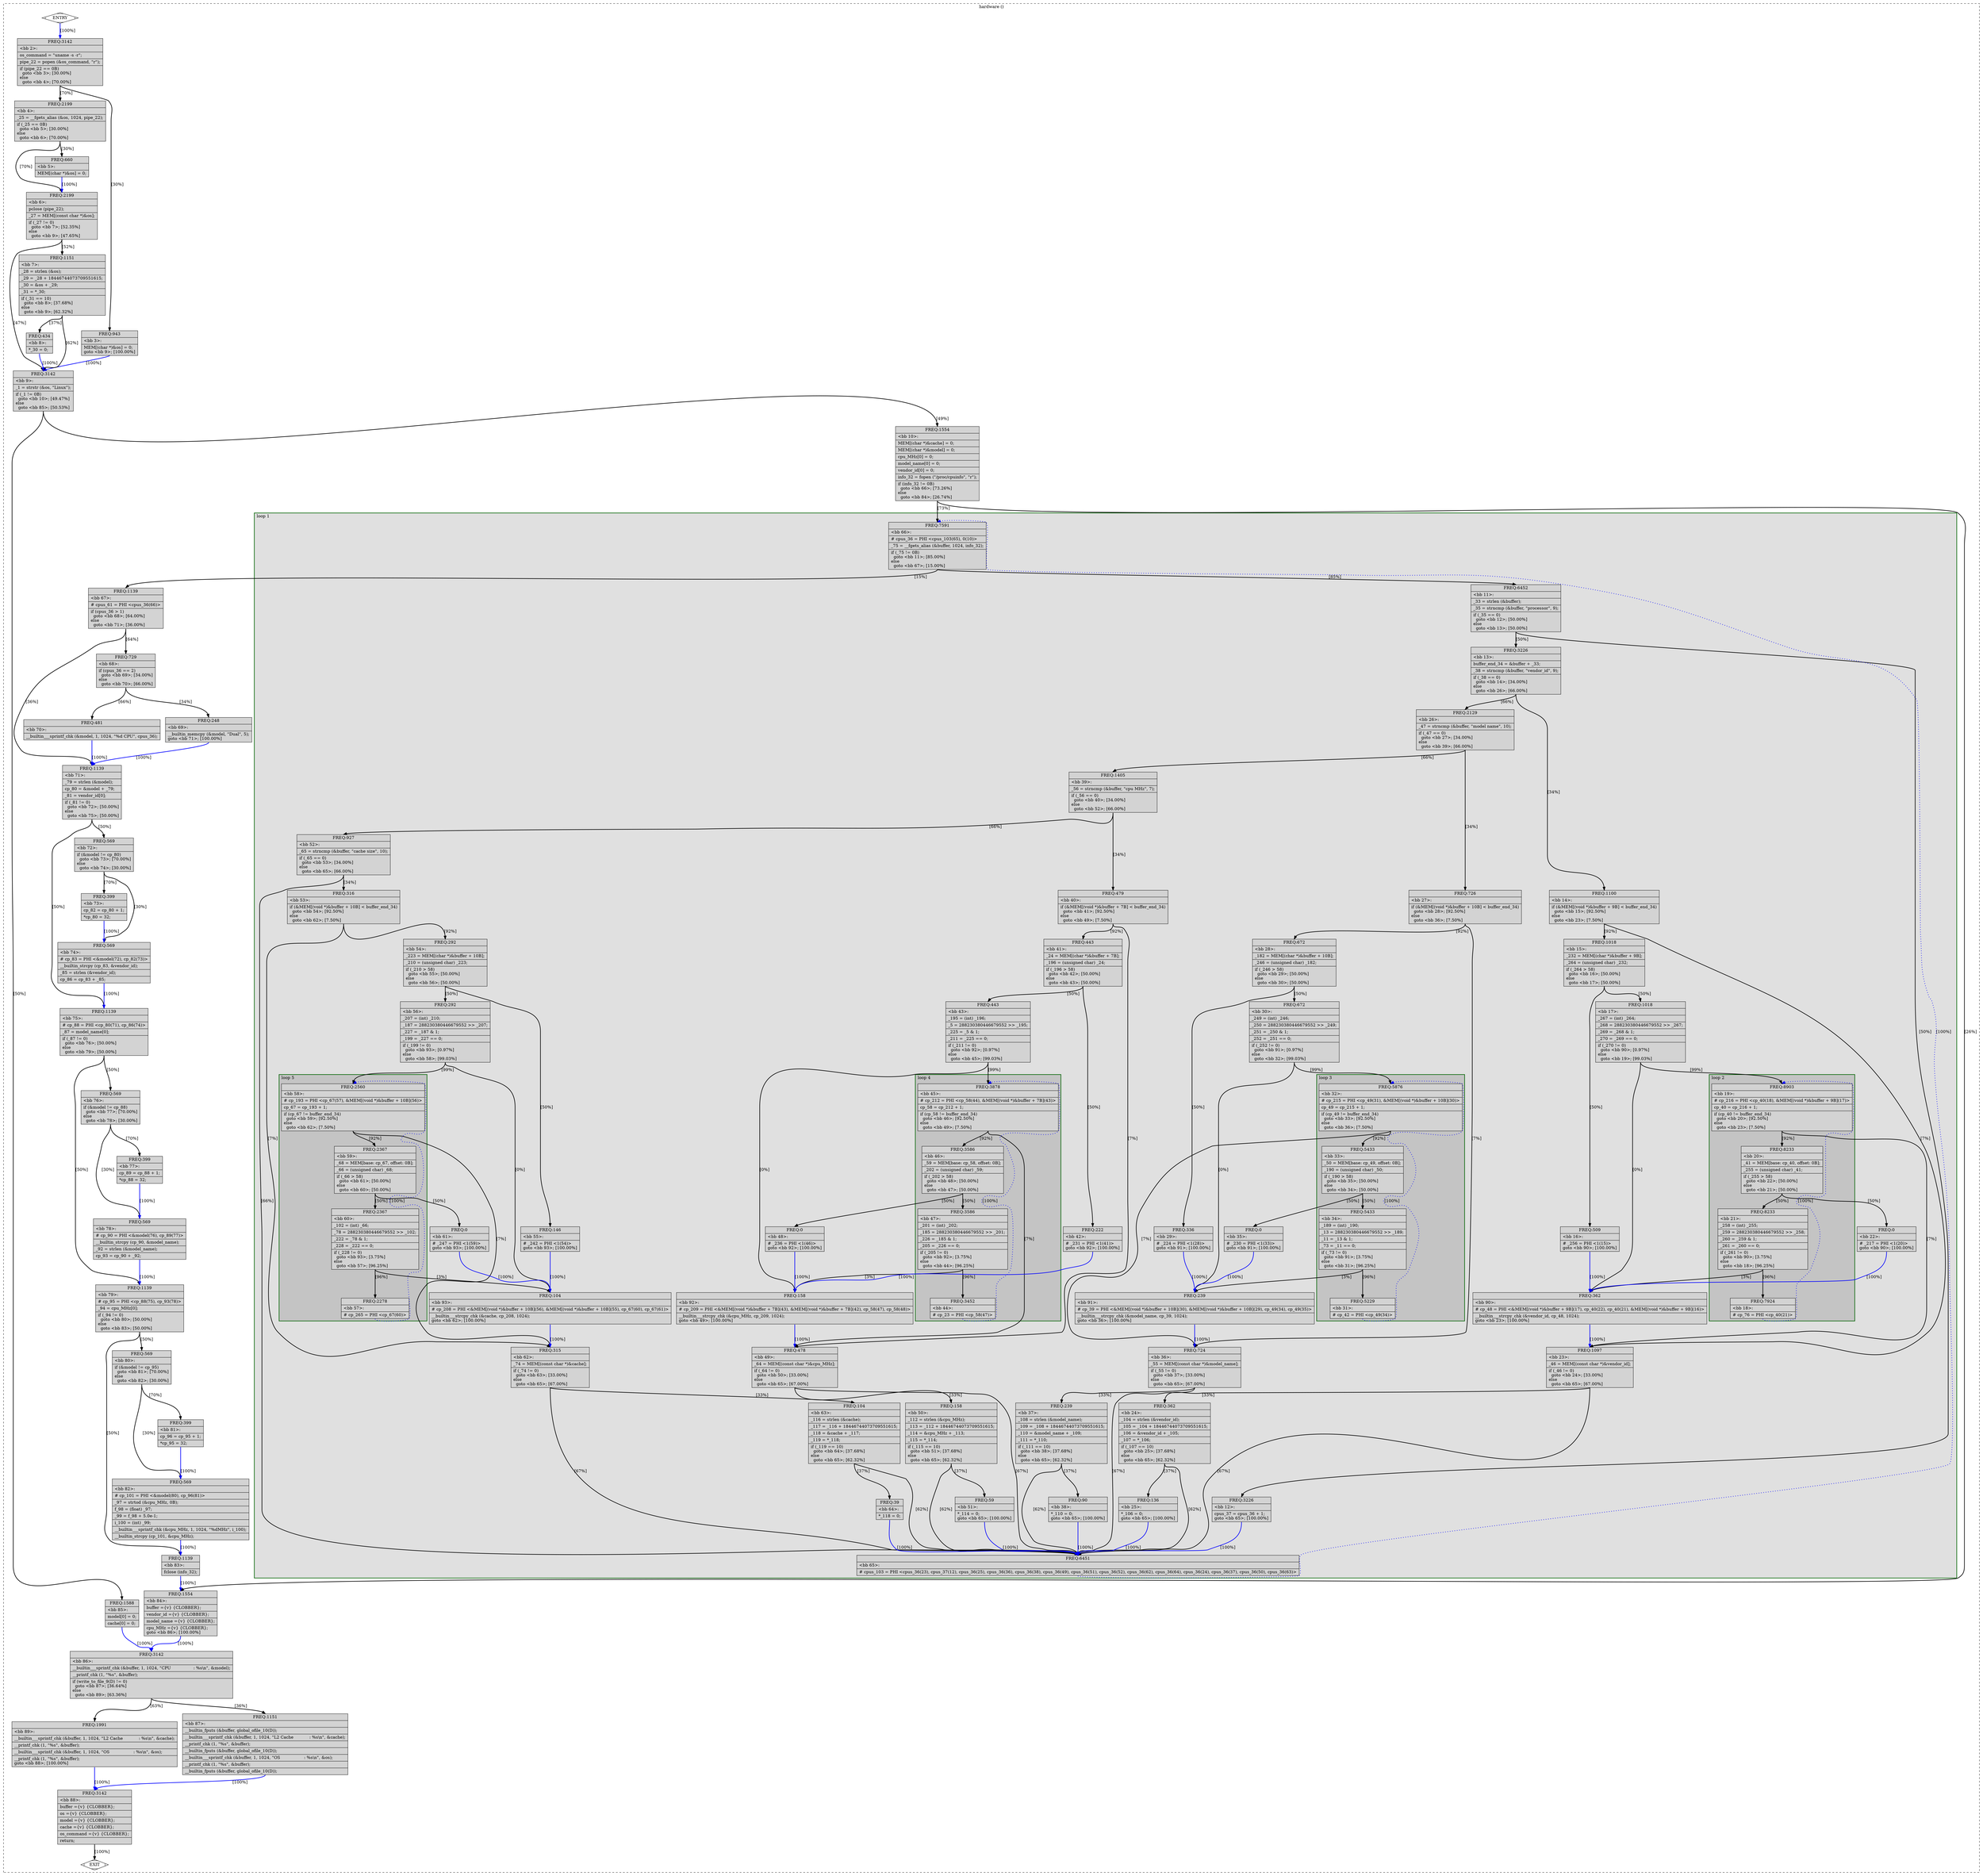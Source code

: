 digraph "hardware.c.178t.dom3" {
overlap=false;
subgraph "cluster_hardware" {
	style="dashed";
	color="black";
	label="hardware ()";
	subgraph cluster_56_1 {
	style="filled";
	color="darkgreen";
	fillcolor="grey88";
	label="loop 1";
	labeljust=l;
	penwidth=2;
	subgraph cluster_56_2 {
	style="filled";
	color="darkgreen";
	fillcolor="grey77";
	label="loop 2";
	labeljust=l;
	penwidth=2;
	fn_56_basic_block_19 [shape=record,style=filled,fillcolor=lightgrey,label="{ FREQ:8903 |\<bb\ 19\>:\l\
|#\ cp_216\ =\ PHI\ \<cp_40(18),\ &MEM[(void\ *)&buffer\ +\ 9B](17)\>\l\
|cp_40\ =\ cp_216\ +\ 1;\l\
|if\ (cp_40\ !=\ buffer_end_34)\l\
\ \ goto\ \<bb\ 20\>;\ [92.50%]\l\
else\l\
\ \ goto\ \<bb\ 23\>;\ [7.50%]\l\
}"];

	fn_56_basic_block_20 [shape=record,style=filled,fillcolor=lightgrey,label="{ FREQ:8233 |\<bb\ 20\>:\l\
|_41\ =\ MEM[base:\ cp_40,\ offset:\ 0B];\l\
|_255\ =\ (unsigned\ char)\ _41;\l\
|if\ (_255\ \>\ 58)\l\
\ \ goto\ \<bb\ 22\>;\ [50.00%]\l\
else\l\
\ \ goto\ \<bb\ 21\>;\ [50.00%]\l\
}"];

	fn_56_basic_block_21 [shape=record,style=filled,fillcolor=lightgrey,label="{ FREQ:8233 |\<bb\ 21\>:\l\
|_258\ =\ (int)\ _255;\l\
|_259\ =\ 288230380446679552\ \>\>\ _258;\l\
|_260\ =\ _259\ &\ 1;\l\
|_261\ =\ _260\ ==\ 0;\l\
|if\ (_261\ !=\ 0)\l\
\ \ goto\ \<bb\ 90\>;\ [3.75%]\l\
else\l\
\ \ goto\ \<bb\ 18\>;\ [96.25%]\l\
}"];

	fn_56_basic_block_18 [shape=record,style=filled,fillcolor=lightgrey,label="{ FREQ:7924 |\<bb\ 18\>:\l\
|#\ cp_76\ =\ PHI\ \<cp_40(21)\>\l\
}"];

	}
	subgraph cluster_56_3 {
	style="filled";
	color="darkgreen";
	fillcolor="grey77";
	label="loop 3";
	labeljust=l;
	penwidth=2;
	fn_56_basic_block_32 [shape=record,style=filled,fillcolor=lightgrey,label="{ FREQ:5876 |\<bb\ 32\>:\l\
|#\ cp_215\ =\ PHI\ \<cp_49(31),\ &MEM[(void\ *)&buffer\ +\ 10B](30)\>\l\
|cp_49\ =\ cp_215\ +\ 1;\l\
|if\ (cp_49\ !=\ buffer_end_34)\l\
\ \ goto\ \<bb\ 33\>;\ [92.50%]\l\
else\l\
\ \ goto\ \<bb\ 36\>;\ [7.50%]\l\
}"];

	fn_56_basic_block_33 [shape=record,style=filled,fillcolor=lightgrey,label="{ FREQ:5433 |\<bb\ 33\>:\l\
|_50\ =\ MEM[base:\ cp_49,\ offset:\ 0B];\l\
|_190\ =\ (unsigned\ char)\ _50;\l\
|if\ (_190\ \>\ 58)\l\
\ \ goto\ \<bb\ 35\>;\ [50.00%]\l\
else\l\
\ \ goto\ \<bb\ 34\>;\ [50.00%]\l\
}"];

	fn_56_basic_block_34 [shape=record,style=filled,fillcolor=lightgrey,label="{ FREQ:5433 |\<bb\ 34\>:\l\
|_189\ =\ (int)\ _190;\l\
|_13\ =\ 288230380446679552\ \>\>\ _189;\l\
|_11\ =\ _13\ &\ 1;\l\
|_73\ =\ _11\ ==\ 0;\l\
|if\ (_73\ !=\ 0)\l\
\ \ goto\ \<bb\ 91\>;\ [3.75%]\l\
else\l\
\ \ goto\ \<bb\ 31\>;\ [96.25%]\l\
}"];

	fn_56_basic_block_31 [shape=record,style=filled,fillcolor=lightgrey,label="{ FREQ:5229 |\<bb\ 31\>:\l\
|#\ cp_42\ =\ PHI\ \<cp_49(34)\>\l\
}"];

	}
	subgraph cluster_56_4 {
	style="filled";
	color="darkgreen";
	fillcolor="grey77";
	label="loop 4";
	labeljust=l;
	penwidth=2;
	fn_56_basic_block_45 [shape=record,style=filled,fillcolor=lightgrey,label="{ FREQ:3878 |\<bb\ 45\>:\l\
|#\ cp_212\ =\ PHI\ \<cp_58(44),\ &MEM[(void\ *)&buffer\ +\ 7B](43)\>\l\
|cp_58\ =\ cp_212\ +\ 1;\l\
|if\ (cp_58\ !=\ buffer_end_34)\l\
\ \ goto\ \<bb\ 46\>;\ [92.50%]\l\
else\l\
\ \ goto\ \<bb\ 49\>;\ [7.50%]\l\
}"];

	fn_56_basic_block_46 [shape=record,style=filled,fillcolor=lightgrey,label="{ FREQ:3586 |\<bb\ 46\>:\l\
|_59\ =\ MEM[base:\ cp_58,\ offset:\ 0B];\l\
|_202\ =\ (unsigned\ char)\ _59;\l\
|if\ (_202\ \>\ 58)\l\
\ \ goto\ \<bb\ 48\>;\ [50.00%]\l\
else\l\
\ \ goto\ \<bb\ 47\>;\ [50.00%]\l\
}"];

	fn_56_basic_block_47 [shape=record,style=filled,fillcolor=lightgrey,label="{ FREQ:3586 |\<bb\ 47\>:\l\
|_201\ =\ (int)\ _202;\l\
|_185\ =\ 288230380446679552\ \>\>\ _201;\l\
|_226\ =\ _185\ &\ 1;\l\
|_205\ =\ _226\ ==\ 0;\l\
|if\ (_205\ !=\ 0)\l\
\ \ goto\ \<bb\ 92\>;\ [3.75%]\l\
else\l\
\ \ goto\ \<bb\ 44\>;\ [96.25%]\l\
}"];

	fn_56_basic_block_44 [shape=record,style=filled,fillcolor=lightgrey,label="{ FREQ:3452 |\<bb\ 44\>:\l\
|#\ cp_23\ =\ PHI\ \<cp_58(47)\>\l\
}"];

	}
	subgraph cluster_56_5 {
	style="filled";
	color="darkgreen";
	fillcolor="grey77";
	label="loop 5";
	labeljust=l;
	penwidth=2;
	fn_56_basic_block_58 [shape=record,style=filled,fillcolor=lightgrey,label="{ FREQ:2560 |\<bb\ 58\>:\l\
|#\ cp_193\ =\ PHI\ \<cp_67(57),\ &MEM[(void\ *)&buffer\ +\ 10B](56)\>\l\
|cp_67\ =\ cp_193\ +\ 1;\l\
|if\ (cp_67\ !=\ buffer_end_34)\l\
\ \ goto\ \<bb\ 59\>;\ [92.50%]\l\
else\l\
\ \ goto\ \<bb\ 62\>;\ [7.50%]\l\
}"];

	fn_56_basic_block_59 [shape=record,style=filled,fillcolor=lightgrey,label="{ FREQ:2367 |\<bb\ 59\>:\l\
|_68\ =\ MEM[base:\ cp_67,\ offset:\ 0B];\l\
|_66\ =\ (unsigned\ char)\ _68;\l\
|if\ (_66\ \>\ 58)\l\
\ \ goto\ \<bb\ 61\>;\ [50.00%]\l\
else\l\
\ \ goto\ \<bb\ 60\>;\ [50.00%]\l\
}"];

	fn_56_basic_block_60 [shape=record,style=filled,fillcolor=lightgrey,label="{ FREQ:2367 |\<bb\ 60\>:\l\
|_102\ =\ (int)\ _66;\l\
|_78\ =\ 288230380446679552\ \>\>\ _102;\l\
|_222\ =\ _78\ &\ 1;\l\
|_228\ =\ _222\ ==\ 0;\l\
|if\ (_228\ !=\ 0)\l\
\ \ goto\ \<bb\ 93\>;\ [3.75%]\l\
else\l\
\ \ goto\ \<bb\ 57\>;\ [96.25%]\l\
}"];

	fn_56_basic_block_57 [shape=record,style=filled,fillcolor=lightgrey,label="{ FREQ:2278 |\<bb\ 57\>:\l\
|#\ cp_265\ =\ PHI\ \<cp_67(60)\>\l\
}"];

	}
	fn_56_basic_block_66 [shape=record,style=filled,fillcolor=lightgrey,label="{ FREQ:7591 |\<bb\ 66\>:\l\
|#\ cpus_36\ =\ PHI\ \<cpus_103(65),\ 0(10)\>\l\
|_75\ =\ __fgets_alias\ (&buffer,\ 1024,\ info_32);\l\
|if\ (_75\ !=\ 0B)\l\
\ \ goto\ \<bb\ 11\>;\ [85.00%]\l\
else\l\
\ \ goto\ \<bb\ 67\>;\ [15.00%]\l\
}"];

	fn_56_basic_block_11 [shape=record,style=filled,fillcolor=lightgrey,label="{ FREQ:6452 |\<bb\ 11\>:\l\
|_33\ =\ strlen\ (&buffer);\l\
|_35\ =\ strncmp\ (&buffer,\ \"processor\",\ 9);\l\
|if\ (_35\ ==\ 0)\l\
\ \ goto\ \<bb\ 12\>;\ [50.00%]\l\
else\l\
\ \ goto\ \<bb\ 13\>;\ [50.00%]\l\
}"];

	fn_56_basic_block_12 [shape=record,style=filled,fillcolor=lightgrey,label="{ FREQ:3226 |\<bb\ 12\>:\l\
|cpus_37\ =\ cpus_36\ +\ 1;\l\
goto\ \<bb\ 65\>;\ [100.00%]\l\
}"];

	fn_56_basic_block_13 [shape=record,style=filled,fillcolor=lightgrey,label="{ FREQ:3226 |\<bb\ 13\>:\l\
|buffer_end_34\ =\ &buffer\ +\ _33;\l\
|_38\ =\ strncmp\ (&buffer,\ \"vendor_id\",\ 9);\l\
|if\ (_38\ ==\ 0)\l\
\ \ goto\ \<bb\ 14\>;\ [34.00%]\l\
else\l\
\ \ goto\ \<bb\ 26\>;\ [66.00%]\l\
}"];

	fn_56_basic_block_65 [shape=record,style=filled,fillcolor=lightgrey,label="{ FREQ:6451 |\<bb\ 65\>:\l\
|#\ cpus_103\ =\ PHI\ \<cpus_36(23),\ cpus_37(12),\ cpus_36(25),\ cpus_36(36),\ cpus_36(38),\ cpus_36(49),\ cpus_36(51),\ cpus_36(52),\ cpus_36(62),\ cpus_36(64),\ cpus_36(24),\ cpus_36(37),\ cpus_36(50),\ cpus_36(63)\>\l\
}"];

	fn_56_basic_block_14 [shape=record,style=filled,fillcolor=lightgrey,label="{ FREQ:1100 |\<bb\ 14\>:\l\
|if\ (&MEM[(void\ *)&buffer\ +\ 9B]\ \<\ buffer_end_34)\l\
\ \ goto\ \<bb\ 15\>;\ [92.50%]\l\
else\l\
\ \ goto\ \<bb\ 23\>;\ [7.50%]\l\
}"];

	fn_56_basic_block_26 [shape=record,style=filled,fillcolor=lightgrey,label="{ FREQ:2129 |\<bb\ 26\>:\l\
|_47\ =\ strncmp\ (&buffer,\ \"model\ name\",\ 10);\l\
|if\ (_47\ ==\ 0)\l\
\ \ goto\ \<bb\ 27\>;\ [34.00%]\l\
else\l\
\ \ goto\ \<bb\ 39\>;\ [66.00%]\l\
}"];

	fn_56_basic_block_15 [shape=record,style=filled,fillcolor=lightgrey,label="{ FREQ:1018 |\<bb\ 15\>:\l\
|_232\ =\ MEM[(char\ *)&buffer\ +\ 9B];\l\
|_264\ =\ (unsigned\ char)\ _232;\l\
|if\ (_264\ \>\ 58)\l\
\ \ goto\ \<bb\ 16\>;\ [50.00%]\l\
else\l\
\ \ goto\ \<bb\ 17\>;\ [50.00%]\l\
}"];

	fn_56_basic_block_23 [shape=record,style=filled,fillcolor=lightgrey,label="{ FREQ:1097 |\<bb\ 23\>:\l\
|_46\ =\ MEM[(const\ char\ *)&vendor_id];\l\
|if\ (_46\ !=\ 0)\l\
\ \ goto\ \<bb\ 24\>;\ [33.00%]\l\
else\l\
\ \ goto\ \<bb\ 65\>;\ [67.00%]\l\
}"];

	fn_56_basic_block_27 [shape=record,style=filled,fillcolor=lightgrey,label="{ FREQ:726 |\<bb\ 27\>:\l\
|if\ (&MEM[(void\ *)&buffer\ +\ 10B]\ \<\ buffer_end_34)\l\
\ \ goto\ \<bb\ 28\>;\ [92.50%]\l\
else\l\
\ \ goto\ \<bb\ 36\>;\ [7.50%]\l\
}"];

	fn_56_basic_block_39 [shape=record,style=filled,fillcolor=lightgrey,label="{ FREQ:1405 |\<bb\ 39\>:\l\
|_56\ =\ strncmp\ (&buffer,\ \"cpu\ MHz\",\ 7);\l\
|if\ (_56\ ==\ 0)\l\
\ \ goto\ \<bb\ 40\>;\ [34.00%]\l\
else\l\
\ \ goto\ \<bb\ 52\>;\ [66.00%]\l\
}"];

	fn_56_basic_block_17 [shape=record,style=filled,fillcolor=lightgrey,label="{ FREQ:1018 |\<bb\ 17\>:\l\
|_267\ =\ (int)\ _264;\l\
|_268\ =\ 288230380446679552\ \>\>\ _267;\l\
|_269\ =\ _268\ &\ 1;\l\
|_270\ =\ _269\ ==\ 0;\l\
|if\ (_270\ !=\ 0)\l\
\ \ goto\ \<bb\ 90\>;\ [0.97%]\l\
else\l\
\ \ goto\ \<bb\ 19\>;\ [99.03%]\l\
}"];

	fn_56_basic_block_16 [shape=record,style=filled,fillcolor=lightgrey,label="{ FREQ:509 |\<bb\ 16\>:\l\
|#\ _256\ =\ PHI\ \<1(15)\>\l\
goto\ \<bb\ 90\>;\ [100.00%]\l\
}"];

	fn_56_basic_block_24 [shape=record,style=filled,fillcolor=lightgrey,label="{ FREQ:362 |\<bb\ 24\>:\l\
|_104\ =\ strlen\ (&vendor_id);\l\
|_105\ =\ _104\ +\ 18446744073709551615;\l\
|_106\ =\ &vendor_id\ +\ _105;\l\
|_107\ =\ *_106;\l\
|if\ (_107\ ==\ 10)\l\
\ \ goto\ \<bb\ 25\>;\ [37.68%]\l\
else\l\
\ \ goto\ \<bb\ 65\>;\ [62.32%]\l\
}"];

	fn_56_basic_block_28 [shape=record,style=filled,fillcolor=lightgrey,label="{ FREQ:672 |\<bb\ 28\>:\l\
|_182\ =\ MEM[(char\ *)&buffer\ +\ 10B];\l\
|_246\ =\ (unsigned\ char)\ _182;\l\
|if\ (_246\ \>\ 58)\l\
\ \ goto\ \<bb\ 29\>;\ [50.00%]\l\
else\l\
\ \ goto\ \<bb\ 30\>;\ [50.00%]\l\
}"];

	fn_56_basic_block_36 [shape=record,style=filled,fillcolor=lightgrey,label="{ FREQ:724 |\<bb\ 36\>:\l\
|_55\ =\ MEM[(const\ char\ *)&model_name];\l\
|if\ (_55\ !=\ 0)\l\
\ \ goto\ \<bb\ 37\>;\ [33.00%]\l\
else\l\
\ \ goto\ \<bb\ 65\>;\ [67.00%]\l\
}"];

	fn_56_basic_block_40 [shape=record,style=filled,fillcolor=lightgrey,label="{ FREQ:479 |\<bb\ 40\>:\l\
|if\ (&MEM[(void\ *)&buffer\ +\ 7B]\ \<\ buffer_end_34)\l\
\ \ goto\ \<bb\ 41\>;\ [92.50%]\l\
else\l\
\ \ goto\ \<bb\ 49\>;\ [7.50%]\l\
}"];

	fn_56_basic_block_52 [shape=record,style=filled,fillcolor=lightgrey,label="{ FREQ:927 |\<bb\ 52\>:\l\
|_65\ =\ strncmp\ (&buffer,\ \"cache\ size\",\ 10);\l\
|if\ (_65\ ==\ 0)\l\
\ \ goto\ \<bb\ 53\>;\ [34.00%]\l\
else\l\
\ \ goto\ \<bb\ 65\>;\ [66.00%]\l\
}"];

	fn_56_basic_block_90 [shape=record,style=filled,fillcolor=lightgrey,label="{ FREQ:362 |\<bb\ 90\>:\l\
|#\ cp_48\ =\ PHI\ \<&MEM[(void\ *)&buffer\ +\ 9B](17),\ cp_40(22),\ cp_40(21),\ &MEM[(void\ *)&buffer\ +\ 9B](16)\>\l\
|__builtin___strcpy_chk\ (&vendor_id,\ cp_48,\ 1024);\l\
goto\ \<bb\ 23\>;\ [100.00%]\l\
}"];

	fn_56_basic_block_25 [shape=record,style=filled,fillcolor=lightgrey,label="{ FREQ:136 |\<bb\ 25\>:\l\
|*_106\ =\ 0;\l\
goto\ \<bb\ 65\>;\ [100.00%]\l\
}"];

	fn_56_basic_block_30 [shape=record,style=filled,fillcolor=lightgrey,label="{ FREQ:672 |\<bb\ 30\>:\l\
|_249\ =\ (int)\ _246;\l\
|_250\ =\ 288230380446679552\ \>\>\ _249;\l\
|_251\ =\ _250\ &\ 1;\l\
|_252\ =\ _251\ ==\ 0;\l\
|if\ (_252\ !=\ 0)\l\
\ \ goto\ \<bb\ 91\>;\ [0.97%]\l\
else\l\
\ \ goto\ \<bb\ 32\>;\ [99.03%]\l\
}"];

	fn_56_basic_block_29 [shape=record,style=filled,fillcolor=lightgrey,label="{ FREQ:336 |\<bb\ 29\>:\l\
|#\ _224\ =\ PHI\ \<1(28)\>\l\
goto\ \<bb\ 91\>;\ [100.00%]\l\
}"];

	fn_56_basic_block_37 [shape=record,style=filled,fillcolor=lightgrey,label="{ FREQ:239 |\<bb\ 37\>:\l\
|_108\ =\ strlen\ (&model_name);\l\
|_109\ =\ _108\ +\ 18446744073709551615;\l\
|_110\ =\ &model_name\ +\ _109;\l\
|_111\ =\ *_110;\l\
|if\ (_111\ ==\ 10)\l\
\ \ goto\ \<bb\ 38\>;\ [37.68%]\l\
else\l\
\ \ goto\ \<bb\ 65\>;\ [62.32%]\l\
}"];

	fn_56_basic_block_41 [shape=record,style=filled,fillcolor=lightgrey,label="{ FREQ:443 |\<bb\ 41\>:\l\
|_24\ =\ MEM[(char\ *)&buffer\ +\ 7B];\l\
|_196\ =\ (unsigned\ char)\ _24;\l\
|if\ (_196\ \>\ 58)\l\
\ \ goto\ \<bb\ 42\>;\ [50.00%]\l\
else\l\
\ \ goto\ \<bb\ 43\>;\ [50.00%]\l\
}"];

	fn_56_basic_block_49 [shape=record,style=filled,fillcolor=lightgrey,label="{ FREQ:478 |\<bb\ 49\>:\l\
|_64\ =\ MEM[(const\ char\ *)&cpu_MHz];\l\
|if\ (_64\ !=\ 0)\l\
\ \ goto\ \<bb\ 50\>;\ [33.00%]\l\
else\l\
\ \ goto\ \<bb\ 65\>;\ [67.00%]\l\
}"];

	fn_56_basic_block_53 [shape=record,style=filled,fillcolor=lightgrey,label="{ FREQ:316 |\<bb\ 53\>:\l\
|if\ (&MEM[(void\ *)&buffer\ +\ 10B]\ \<\ buffer_end_34)\l\
\ \ goto\ \<bb\ 54\>;\ [92.50%]\l\
else\l\
\ \ goto\ \<bb\ 62\>;\ [7.50%]\l\
}"];

	fn_56_basic_block_91 [shape=record,style=filled,fillcolor=lightgrey,label="{ FREQ:239 |\<bb\ 91\>:\l\
|#\ cp_39\ =\ PHI\ \<&MEM[(void\ *)&buffer\ +\ 10B](30),\ &MEM[(void\ *)&buffer\ +\ 10B](29),\ cp_49(34),\ cp_49(35)\>\l\
|__builtin___strcpy_chk\ (&model_name,\ cp_39,\ 1024);\l\
goto\ \<bb\ 36\>;\ [100.00%]\l\
}"];

	fn_56_basic_block_38 [shape=record,style=filled,fillcolor=lightgrey,label="{ FREQ:90 |\<bb\ 38\>:\l\
|*_110\ =\ 0;\l\
goto\ \<bb\ 65\>;\ [100.00%]\l\
}"];

	fn_56_basic_block_43 [shape=record,style=filled,fillcolor=lightgrey,label="{ FREQ:443 |\<bb\ 43\>:\l\
|_195\ =\ (int)\ _196;\l\
|_5\ =\ 288230380446679552\ \>\>\ _195;\l\
|_225\ =\ _5\ &\ 1;\l\
|_211\ =\ _225\ ==\ 0;\l\
|if\ (_211\ !=\ 0)\l\
\ \ goto\ \<bb\ 92\>;\ [0.97%]\l\
else\l\
\ \ goto\ \<bb\ 45\>;\ [99.03%]\l\
}"];

	fn_56_basic_block_42 [shape=record,style=filled,fillcolor=lightgrey,label="{ FREQ:222 |\<bb\ 42\>:\l\
|#\ _231\ =\ PHI\ \<1(41)\>\l\
goto\ \<bb\ 92\>;\ [100.00%]\l\
}"];

	fn_56_basic_block_50 [shape=record,style=filled,fillcolor=lightgrey,label="{ FREQ:158 |\<bb\ 50\>:\l\
|_112\ =\ strlen\ (&cpu_MHz);\l\
|_113\ =\ _112\ +\ 18446744073709551615;\l\
|_114\ =\ &cpu_MHz\ +\ _113;\l\
|_115\ =\ *_114;\l\
|if\ (_115\ ==\ 10)\l\
\ \ goto\ \<bb\ 51\>;\ [37.68%]\l\
else\l\
\ \ goto\ \<bb\ 65\>;\ [62.32%]\l\
}"];

	fn_56_basic_block_54 [shape=record,style=filled,fillcolor=lightgrey,label="{ FREQ:292 |\<bb\ 54\>:\l\
|_223\ =\ MEM[(char\ *)&buffer\ +\ 10B];\l\
|_210\ =\ (unsigned\ char)\ _223;\l\
|if\ (_210\ \>\ 58)\l\
\ \ goto\ \<bb\ 55\>;\ [50.00%]\l\
else\l\
\ \ goto\ \<bb\ 56\>;\ [50.00%]\l\
}"];

	fn_56_basic_block_62 [shape=record,style=filled,fillcolor=lightgrey,label="{ FREQ:315 |\<bb\ 62\>:\l\
|_74\ =\ MEM[(const\ char\ *)&cache];\l\
|if\ (_74\ !=\ 0)\l\
\ \ goto\ \<bb\ 63\>;\ [33.00%]\l\
else\l\
\ \ goto\ \<bb\ 65\>;\ [67.00%]\l\
}"];

	fn_56_basic_block_22 [shape=record,style=filled,fillcolor=lightgrey,label="{ FREQ:0 |\<bb\ 22\>:\l\
|#\ _217\ =\ PHI\ \<1(20)\>\l\
goto\ \<bb\ 90\>;\ [100.00%]\l\
}"];

	fn_56_basic_block_92 [shape=record,style=filled,fillcolor=lightgrey,label="{ FREQ:158 |\<bb\ 92\>:\l\
|#\ cp_209\ =\ PHI\ \<&MEM[(void\ *)&buffer\ +\ 7B](43),\ &MEM[(void\ *)&buffer\ +\ 7B](42),\ cp_58(47),\ cp_58(48)\>\l\
|__builtin___strcpy_chk\ (&cpu_MHz,\ cp_209,\ 1024);\l\
goto\ \<bb\ 49\>;\ [100.00%]\l\
}"];

	fn_56_basic_block_51 [shape=record,style=filled,fillcolor=lightgrey,label="{ FREQ:59 |\<bb\ 51\>:\l\
|*_114\ =\ 0;\l\
goto\ \<bb\ 65\>;\ [100.00%]\l\
}"];

	fn_56_basic_block_56 [shape=record,style=filled,fillcolor=lightgrey,label="{ FREQ:292 |\<bb\ 56\>:\l\
|_207\ =\ (int)\ _210;\l\
|_187\ =\ 288230380446679552\ \>\>\ _207;\l\
|_227\ =\ _187\ &\ 1;\l\
|_199\ =\ _227\ ==\ 0;\l\
|if\ (_199\ !=\ 0)\l\
\ \ goto\ \<bb\ 93\>;\ [0.97%]\l\
else\l\
\ \ goto\ \<bb\ 58\>;\ [99.03%]\l\
}"];

	fn_56_basic_block_55 [shape=record,style=filled,fillcolor=lightgrey,label="{ FREQ:146 |\<bb\ 55\>:\l\
|#\ _242\ =\ PHI\ \<1(54)\>\l\
goto\ \<bb\ 93\>;\ [100.00%]\l\
}"];

	fn_56_basic_block_63 [shape=record,style=filled,fillcolor=lightgrey,label="{ FREQ:104 |\<bb\ 63\>:\l\
|_116\ =\ strlen\ (&cache);\l\
|_117\ =\ _116\ +\ 18446744073709551615;\l\
|_118\ =\ &cache\ +\ _117;\l\
|_119\ =\ *_118;\l\
|if\ (_119\ ==\ 10)\l\
\ \ goto\ \<bb\ 64\>;\ [37.68%]\l\
else\l\
\ \ goto\ \<bb\ 65\>;\ [62.32%]\l\
}"];

	fn_56_basic_block_35 [shape=record,style=filled,fillcolor=lightgrey,label="{ FREQ:0 |\<bb\ 35\>:\l\
|#\ _230\ =\ PHI\ \<1(33)\>\l\
goto\ \<bb\ 91\>;\ [100.00%]\l\
}"];

	fn_56_basic_block_93 [shape=record,style=filled,fillcolor=lightgrey,label="{ FREQ:104 |\<bb\ 93\>:\l\
|#\ cp_208\ =\ PHI\ \<&MEM[(void\ *)&buffer\ +\ 10B](56),\ &MEM[(void\ *)&buffer\ +\ 10B](55),\ cp_67(60),\ cp_67(61)\>\l\
|__builtin___strcpy_chk\ (&cache,\ cp_208,\ 1024);\l\
goto\ \<bb\ 62\>;\ [100.00%]\l\
}"];

	fn_56_basic_block_64 [shape=record,style=filled,fillcolor=lightgrey,label="{ FREQ:39 |\<bb\ 64\>:\l\
|*_118\ =\ 0;\l\
}"];

	fn_56_basic_block_48 [shape=record,style=filled,fillcolor=lightgrey,label="{ FREQ:0 |\<bb\ 48\>:\l\
|#\ _236\ =\ PHI\ \<1(46)\>\l\
goto\ \<bb\ 92\>;\ [100.00%]\l\
}"];

	fn_56_basic_block_61 [shape=record,style=filled,fillcolor=lightgrey,label="{ FREQ:0 |\<bb\ 61\>:\l\
|#\ _247\ =\ PHI\ \<1(59)\>\l\
goto\ \<bb\ 93\>;\ [100.00%]\l\
}"];

	}
	fn_56_basic_block_0 [shape=Mdiamond,style=filled,fillcolor=white,label="ENTRY"];

	fn_56_basic_block_1 [shape=Mdiamond,style=filled,fillcolor=white,label="EXIT"];

	fn_56_basic_block_2 [shape=record,style=filled,fillcolor=lightgrey,label="{ FREQ:3142 |\<bb\ 2\>:\l\
|os_command\ =\ \"uname\ -s\ -r\";\l\
|pipe_22\ =\ popen\ (&os_command,\ \"r\");\l\
|if\ (pipe_22\ ==\ 0B)\l\
\ \ goto\ \<bb\ 3\>;\ [30.00%]\l\
else\l\
\ \ goto\ \<bb\ 4\>;\ [70.00%]\l\
}"];

	fn_56_basic_block_3 [shape=record,style=filled,fillcolor=lightgrey,label="{ FREQ:943 |\<bb\ 3\>:\l\
|MEM[(char\ *)&os]\ =\ 0;\l\
goto\ \<bb\ 9\>;\ [100.00%]\l\
}"];

	fn_56_basic_block_4 [shape=record,style=filled,fillcolor=lightgrey,label="{ FREQ:2199 |\<bb\ 4\>:\l\
|_25\ =\ __fgets_alias\ (&os,\ 1024,\ pipe_22);\l\
|if\ (_25\ ==\ 0B)\l\
\ \ goto\ \<bb\ 5\>;\ [30.00%]\l\
else\l\
\ \ goto\ \<bb\ 6\>;\ [70.00%]\l\
}"];

	fn_56_basic_block_5 [shape=record,style=filled,fillcolor=lightgrey,label="{ FREQ:660 |\<bb\ 5\>:\l\
|MEM[(char\ *)&os]\ =\ 0;\l\
}"];

	fn_56_basic_block_6 [shape=record,style=filled,fillcolor=lightgrey,label="{ FREQ:2199 |\<bb\ 6\>:\l\
|pclose\ (pipe_22);\l\
|_27\ =\ MEM[(const\ char\ *)&os];\l\
|if\ (_27\ !=\ 0)\l\
\ \ goto\ \<bb\ 7\>;\ [52.35%]\l\
else\l\
\ \ goto\ \<bb\ 9\>;\ [47.65%]\l\
}"];

	fn_56_basic_block_7 [shape=record,style=filled,fillcolor=lightgrey,label="{ FREQ:1151 |\<bb\ 7\>:\l\
|_28\ =\ strlen\ (&os);\l\
|_29\ =\ _28\ +\ 18446744073709551615;\l\
|_30\ =\ &os\ +\ _29;\l\
|_31\ =\ *_30;\l\
|if\ (_31\ ==\ 10)\l\
\ \ goto\ \<bb\ 8\>;\ [37.68%]\l\
else\l\
\ \ goto\ \<bb\ 9\>;\ [62.32%]\l\
}"];

	fn_56_basic_block_8 [shape=record,style=filled,fillcolor=lightgrey,label="{ FREQ:434 |\<bb\ 8\>:\l\
|*_30\ =\ 0;\l\
}"];

	fn_56_basic_block_9 [shape=record,style=filled,fillcolor=lightgrey,label="{ FREQ:3142 |\<bb\ 9\>:\l\
|_1\ =\ strstr\ (&os,\ \"Linux\");\l\
|if\ (_1\ !=\ 0B)\l\
\ \ goto\ \<bb\ 10\>;\ [49.47%]\l\
else\l\
\ \ goto\ \<bb\ 85\>;\ [50.53%]\l\
}"];

	fn_56_basic_block_10 [shape=record,style=filled,fillcolor=lightgrey,label="{ FREQ:1554 |\<bb\ 10\>:\l\
|MEM[(char\ *)&cache]\ =\ 0;\l\
|MEM[(char\ *)&model]\ =\ 0;\l\
|cpu_MHz[0]\ =\ 0;\l\
|model_name[0]\ =\ 0;\l\
|vendor_id[0]\ =\ 0;\l\
|info_32\ =\ fopen\ (\"/proc/cpuinfo\",\ \"r\");\l\
|if\ (info_32\ !=\ 0B)\l\
\ \ goto\ \<bb\ 66\>;\ [73.26%]\l\
else\l\
\ \ goto\ \<bb\ 84\>;\ [26.74%]\l\
}"];

	fn_56_basic_block_67 [shape=record,style=filled,fillcolor=lightgrey,label="{ FREQ:1139 |\<bb\ 67\>:\l\
|#\ cpus_61\ =\ PHI\ \<cpus_36(66)\>\l\
|if\ (cpus_36\ \>\ 1)\l\
\ \ goto\ \<bb\ 68\>;\ [64.00%]\l\
else\l\
\ \ goto\ \<bb\ 71\>;\ [36.00%]\l\
}"];

	fn_56_basic_block_68 [shape=record,style=filled,fillcolor=lightgrey,label="{ FREQ:729 |\<bb\ 68\>:\l\
|if\ (cpus_36\ ==\ 2)\l\
\ \ goto\ \<bb\ 69\>;\ [34.00%]\l\
else\l\
\ \ goto\ \<bb\ 70\>;\ [66.00%]\l\
}"];

	fn_56_basic_block_69 [shape=record,style=filled,fillcolor=lightgrey,label="{ FREQ:248 |\<bb\ 69\>:\l\
|__builtin_memcpy\ (&model,\ \"Dual\",\ 5);\l\
goto\ \<bb\ 71\>;\ [100.00%]\l\
}"];

	fn_56_basic_block_70 [shape=record,style=filled,fillcolor=lightgrey,label="{ FREQ:481 |\<bb\ 70\>:\l\
|__builtin___sprintf_chk\ (&model,\ 1,\ 1024,\ \"%d\ CPU\",\ cpus_36);\l\
}"];

	fn_56_basic_block_71 [shape=record,style=filled,fillcolor=lightgrey,label="{ FREQ:1139 |\<bb\ 71\>:\l\
|_79\ =\ strlen\ (&model);\l\
|cp_80\ =\ &model\ +\ _79;\l\
|_81\ =\ vendor_id[0];\l\
|if\ (_81\ !=\ 0)\l\
\ \ goto\ \<bb\ 72\>;\ [50.00%]\l\
else\l\
\ \ goto\ \<bb\ 75\>;\ [50.00%]\l\
}"];

	fn_56_basic_block_72 [shape=record,style=filled,fillcolor=lightgrey,label="{ FREQ:569 |\<bb\ 72\>:\l\
|if\ (&model\ !=\ cp_80)\l\
\ \ goto\ \<bb\ 73\>;\ [70.00%]\l\
else\l\
\ \ goto\ \<bb\ 74\>;\ [30.00%]\l\
}"];

	fn_56_basic_block_73 [shape=record,style=filled,fillcolor=lightgrey,label="{ FREQ:399 |\<bb\ 73\>:\l\
|cp_82\ =\ cp_80\ +\ 1;\l\
|*cp_80\ =\ 32;\l\
}"];

	fn_56_basic_block_74 [shape=record,style=filled,fillcolor=lightgrey,label="{ FREQ:569 |\<bb\ 74\>:\l\
|#\ cp_83\ =\ PHI\ \<&model(72),\ cp_82(73)\>\l\
|__builtin_strcpy\ (cp_83,\ &vendor_id);\l\
|_85\ =\ strlen\ (&vendor_id);\l\
|cp_86\ =\ cp_83\ +\ _85;\l\
}"];

	fn_56_basic_block_75 [shape=record,style=filled,fillcolor=lightgrey,label="{ FREQ:1139 |\<bb\ 75\>:\l\
|#\ cp_88\ =\ PHI\ \<cp_80(71),\ cp_86(74)\>\l\
|_87\ =\ model_name[0];\l\
|if\ (_87\ !=\ 0)\l\
\ \ goto\ \<bb\ 76\>;\ [50.00%]\l\
else\l\
\ \ goto\ \<bb\ 79\>;\ [50.00%]\l\
}"];

	fn_56_basic_block_76 [shape=record,style=filled,fillcolor=lightgrey,label="{ FREQ:569 |\<bb\ 76\>:\l\
|if\ (&model\ !=\ cp_88)\l\
\ \ goto\ \<bb\ 77\>;\ [70.00%]\l\
else\l\
\ \ goto\ \<bb\ 78\>;\ [30.00%]\l\
}"];

	fn_56_basic_block_77 [shape=record,style=filled,fillcolor=lightgrey,label="{ FREQ:399 |\<bb\ 77\>:\l\
|cp_89\ =\ cp_88\ +\ 1;\l\
|*cp_88\ =\ 32;\l\
}"];

	fn_56_basic_block_78 [shape=record,style=filled,fillcolor=lightgrey,label="{ FREQ:569 |\<bb\ 78\>:\l\
|#\ cp_90\ =\ PHI\ \<&model(76),\ cp_89(77)\>\l\
|__builtin_strcpy\ (cp_90,\ &model_name);\l\
|_92\ =\ strlen\ (&model_name);\l\
|cp_93\ =\ cp_90\ +\ _92;\l\
}"];

	fn_56_basic_block_79 [shape=record,style=filled,fillcolor=lightgrey,label="{ FREQ:1139 |\<bb\ 79\>:\l\
|#\ cp_95\ =\ PHI\ \<cp_88(75),\ cp_93(78)\>\l\
|_94\ =\ cpu_MHz[0];\l\
|if\ (_94\ !=\ 0)\l\
\ \ goto\ \<bb\ 80\>;\ [50.00%]\l\
else\l\
\ \ goto\ \<bb\ 83\>;\ [50.00%]\l\
}"];

	fn_56_basic_block_80 [shape=record,style=filled,fillcolor=lightgrey,label="{ FREQ:569 |\<bb\ 80\>:\l\
|if\ (&model\ !=\ cp_95)\l\
\ \ goto\ \<bb\ 81\>;\ [70.00%]\l\
else\l\
\ \ goto\ \<bb\ 82\>;\ [30.00%]\l\
}"];

	fn_56_basic_block_81 [shape=record,style=filled,fillcolor=lightgrey,label="{ FREQ:399 |\<bb\ 81\>:\l\
|cp_96\ =\ cp_95\ +\ 1;\l\
|*cp_95\ =\ 32;\l\
}"];

	fn_56_basic_block_82 [shape=record,style=filled,fillcolor=lightgrey,label="{ FREQ:569 |\<bb\ 82\>:\l\
|#\ cp_101\ =\ PHI\ \<&model(80),\ cp_96(81)\>\l\
|_97\ =\ strtod\ (&cpu_MHz,\ 0B);\l\
|f_98\ =\ (float)\ _97;\l\
|_99\ =\ f_98\ +\ 5.0e-1;\l\
|i_100\ =\ (int)\ _99;\l\
|__builtin___sprintf_chk\ (&cpu_MHz,\ 1,\ 1024,\ \"%dMHz\",\ i_100);\l\
|__builtin_strcpy\ (cp_101,\ &cpu_MHz);\l\
}"];

	fn_56_basic_block_83 [shape=record,style=filled,fillcolor=lightgrey,label="{ FREQ:1139 |\<bb\ 83\>:\l\
|fclose\ (info_32);\l\
}"];

	fn_56_basic_block_84 [shape=record,style=filled,fillcolor=lightgrey,label="{ FREQ:1554 |\<bb\ 84\>:\l\
|buffer\ =\{v\}\ \{CLOBBER\};\l\
|vendor_id\ =\{v\}\ \{CLOBBER\};\l\
|model_name\ =\{v\}\ \{CLOBBER\};\l\
|cpu_MHz\ =\{v\}\ \{CLOBBER\};\l\
goto\ \<bb\ 86\>;\ [100.00%]\l\
}"];

	fn_56_basic_block_85 [shape=record,style=filled,fillcolor=lightgrey,label="{ FREQ:1588 |\<bb\ 85\>:\l\
|model[0]\ =\ 0;\l\
|cache[0]\ =\ 0;\l\
}"];

	fn_56_basic_block_86 [shape=record,style=filled,fillcolor=lightgrey,label="{ FREQ:3142 |\<bb\ 86\>:\l\
|__builtin___sprintf_chk\ (&buffer,\ 1,\ 1024,\ \"CPU\ \ \ \ \ \ \ \ \ \ \ \ \ \ \ \ \ :\ %s\\n\",\ &model);\l\
|__printf_chk\ (1,\ \"%s\",\ &buffer);\l\
|if\ (write_to_file_9(D)\ !=\ 0)\l\
\ \ goto\ \<bb\ 87\>;\ [36.64%]\l\
else\l\
\ \ goto\ \<bb\ 89\>;\ [63.36%]\l\
}"];

	fn_56_basic_block_87 [shape=record,style=filled,fillcolor=lightgrey,label="{ FREQ:1151 |\<bb\ 87\>:\l\
|__builtin_fputs\ (&buffer,\ global_ofile_10(D));\l\
|__builtin___sprintf_chk\ (&buffer,\ 1,\ 1024,\ \"L2\ Cache\ \ \ \ \ \ \ \ \ \ \ \ :\ %s\\n\",\ &cache);\l\
|__printf_chk\ (1,\ \"%s\",\ &buffer);\l\
|__builtin_fputs\ (&buffer,\ global_ofile_10(D));\l\
|__builtin___sprintf_chk\ (&buffer,\ 1,\ 1024,\ \"OS\ \ \ \ \ \ \ \ \ \ \ \ \ \ \ \ \ \ :\ %s\\n\",\ &os);\l\
|__printf_chk\ (1,\ \"%s\",\ &buffer);\l\
|__builtin_fputs\ (&buffer,\ global_ofile_10(D));\l\
}"];

	fn_56_basic_block_88 [shape=record,style=filled,fillcolor=lightgrey,label="{ FREQ:3142 |\<bb\ 88\>:\l\
|buffer\ =\{v\}\ \{CLOBBER\};\l\
|os\ =\{v\}\ \{CLOBBER\};\l\
|model\ =\{v\}\ \{CLOBBER\};\l\
|cache\ =\{v\}\ \{CLOBBER\};\l\
|os_command\ =\{v\}\ \{CLOBBER\};\l\
|return;\l\
}"];

	fn_56_basic_block_89 [shape=record,style=filled,fillcolor=lightgrey,label="{ FREQ:1991 |\<bb\ 89\>:\l\
|__builtin___sprintf_chk\ (&buffer,\ 1,\ 1024,\ \"L2\ Cache\ \ \ \ \ \ \ \ \ \ \ \ :\ %s\\n\",\ &cache);\l\
|__printf_chk\ (1,\ \"%s\",\ &buffer);\l\
|__builtin___sprintf_chk\ (&buffer,\ 1,\ 1024,\ \"OS\ \ \ \ \ \ \ \ \ \ \ \ \ \ \ \ \ \ :\ %s\\n\",\ &os);\l\
|__printf_chk\ (1,\ \"%s\",\ &buffer);\l\
goto\ \<bb\ 88\>;\ [100.00%]\l\
}"];

	fn_56_basic_block_0:s -> fn_56_basic_block_2:n [style="solid,bold",color=blue,weight=100,constraint=true, label="[100%]"];
	fn_56_basic_block_2:s -> fn_56_basic_block_3:n [style="solid,bold",color=black,weight=10,constraint=true, label="[30%]"];
	fn_56_basic_block_2:s -> fn_56_basic_block_4:n [style="solid,bold",color=black,weight=10,constraint=true, label="[70%]"];
	fn_56_basic_block_3:s -> fn_56_basic_block_9:n [style="solid,bold",color=blue,weight=100,constraint=true, label="[100%]"];
	fn_56_basic_block_4:s -> fn_56_basic_block_5:n [style="solid,bold",color=black,weight=10,constraint=true, label="[30%]"];
	fn_56_basic_block_4:s -> fn_56_basic_block_6:n [style="solid,bold",color=black,weight=10,constraint=true, label="[70%]"];
	fn_56_basic_block_5:s -> fn_56_basic_block_6:n [style="solid,bold",color=blue,weight=100,constraint=true, label="[100%]"];
	fn_56_basic_block_6:s -> fn_56_basic_block_7:n [style="solid,bold",color=black,weight=10,constraint=true, label="[52%]"];
	fn_56_basic_block_6:s -> fn_56_basic_block_9:n [style="solid,bold",color=black,weight=10,constraint=true, label="[47%]"];
	fn_56_basic_block_7:s -> fn_56_basic_block_8:n [style="solid,bold",color=black,weight=10,constraint=true, label="[37%]"];
	fn_56_basic_block_7:s -> fn_56_basic_block_9:n [style="solid,bold",color=black,weight=10,constraint=true, label="[62%]"];
	fn_56_basic_block_8:s -> fn_56_basic_block_9:n [style="solid,bold",color=blue,weight=100,constraint=true, label="[100%]"];
	fn_56_basic_block_9:s -> fn_56_basic_block_10:n [style="solid,bold",color=black,weight=10,constraint=true, label="[49%]"];
	fn_56_basic_block_9:s -> fn_56_basic_block_85:n [style="solid,bold",color=black,weight=10,constraint=true, label="[50%]"];
	fn_56_basic_block_10:s -> fn_56_basic_block_66:n [style="solid,bold",color=black,weight=10,constraint=true, label="[73%]"];
	fn_56_basic_block_10:s -> fn_56_basic_block_84:n [style="solid,bold",color=black,weight=10,constraint=true, label="[26%]"];
	fn_56_basic_block_11:s -> fn_56_basic_block_12:n [style="solid,bold",color=black,weight=10,constraint=true, label="[50%]"];
	fn_56_basic_block_11:s -> fn_56_basic_block_13:n [style="solid,bold",color=black,weight=10,constraint=true, label="[50%]"];
	fn_56_basic_block_12:s -> fn_56_basic_block_65:n [style="solid,bold",color=blue,weight=100,constraint=true, label="[100%]"];
	fn_56_basic_block_13:s -> fn_56_basic_block_14:n [style="solid,bold",color=black,weight=10,constraint=true, label="[34%]"];
	fn_56_basic_block_13:s -> fn_56_basic_block_26:n [style="solid,bold",color=black,weight=10,constraint=true, label="[66%]"];
	fn_56_basic_block_14:s -> fn_56_basic_block_15:n [style="solid,bold",color=black,weight=10,constraint=true, label="[92%]"];
	fn_56_basic_block_14:s -> fn_56_basic_block_23:n [style="solid,bold",color=black,weight=10,constraint=true, label="[7%]"];
	fn_56_basic_block_15:s -> fn_56_basic_block_17:n [style="solid,bold",color=black,weight=10,constraint=true, label="[50%]"];
	fn_56_basic_block_15:s -> fn_56_basic_block_16:n [style="solid,bold",color=black,weight=10,constraint=true, label="[50%]"];
	fn_56_basic_block_16:s -> fn_56_basic_block_90:n [style="solid,bold",color=blue,weight=100,constraint=true, label="[100%]"];
	fn_56_basic_block_17:s -> fn_56_basic_block_19:n [style="solid,bold",color=black,weight=10,constraint=true, label="[99%]"];
	fn_56_basic_block_17:s -> fn_56_basic_block_90:n [style="solid,bold",color=black,weight=10,constraint=true, label="[0%]"];
	fn_56_basic_block_18:s -> fn_56_basic_block_19:n [style="dotted,bold",color=blue,weight=10,constraint=false, label="[100%]"];
	fn_56_basic_block_19:s -> fn_56_basic_block_20:n [style="solid,bold",color=black,weight=10,constraint=true, label="[92%]"];
	fn_56_basic_block_19:s -> fn_56_basic_block_23:n [style="solid,bold",color=black,weight=10,constraint=true, label="[7%]"];
	fn_56_basic_block_20:s -> fn_56_basic_block_21:n [style="solid,bold",color=black,weight=10,constraint=true, label="[50%]"];
	fn_56_basic_block_20:s -> fn_56_basic_block_22:n [style="solid,bold",color=black,weight=10,constraint=true, label="[50%]"];
	fn_56_basic_block_21:s -> fn_56_basic_block_18:n [style="solid,bold",color=black,weight=10,constraint=true, label="[96%]"];
	fn_56_basic_block_21:s -> fn_56_basic_block_90:n [style="solid,bold",color=black,weight=10,constraint=true, label="[3%]"];
	fn_56_basic_block_22:s -> fn_56_basic_block_90:n [style="solid,bold",color=blue,weight=100,constraint=true, label="[100%]"];
	fn_56_basic_block_23:s -> fn_56_basic_block_24:n [style="solid,bold",color=black,weight=10,constraint=true, label="[33%]"];
	fn_56_basic_block_23:s -> fn_56_basic_block_65:n [style="solid,bold",color=black,weight=10,constraint=true, label="[67%]"];
	fn_56_basic_block_24:s -> fn_56_basic_block_25:n [style="solid,bold",color=black,weight=10,constraint=true, label="[37%]"];
	fn_56_basic_block_24:s -> fn_56_basic_block_65:n [style="solid,bold",color=black,weight=10,constraint=true, label="[62%]"];
	fn_56_basic_block_25:s -> fn_56_basic_block_65:n [style="solid,bold",color=blue,weight=100,constraint=true, label="[100%]"];
	fn_56_basic_block_26:s -> fn_56_basic_block_27:n [style="solid,bold",color=black,weight=10,constraint=true, label="[34%]"];
	fn_56_basic_block_26:s -> fn_56_basic_block_39:n [style="solid,bold",color=black,weight=10,constraint=true, label="[66%]"];
	fn_56_basic_block_27:s -> fn_56_basic_block_28:n [style="solid,bold",color=black,weight=10,constraint=true, label="[92%]"];
	fn_56_basic_block_27:s -> fn_56_basic_block_36:n [style="solid,bold",color=black,weight=10,constraint=true, label="[7%]"];
	fn_56_basic_block_28:s -> fn_56_basic_block_30:n [style="solid,bold",color=black,weight=10,constraint=true, label="[50%]"];
	fn_56_basic_block_28:s -> fn_56_basic_block_29:n [style="solid,bold",color=black,weight=10,constraint=true, label="[50%]"];
	fn_56_basic_block_29:s -> fn_56_basic_block_91:n [style="solid,bold",color=blue,weight=100,constraint=true, label="[100%]"];
	fn_56_basic_block_30:s -> fn_56_basic_block_32:n [style="solid,bold",color=black,weight=10,constraint=true, label="[99%]"];
	fn_56_basic_block_30:s -> fn_56_basic_block_91:n [style="solid,bold",color=black,weight=10,constraint=true, label="[0%]"];
	fn_56_basic_block_31:s -> fn_56_basic_block_32:n [style="dotted,bold",color=blue,weight=10,constraint=false, label="[100%]"];
	fn_56_basic_block_32:s -> fn_56_basic_block_33:n [style="solid,bold",color=black,weight=10,constraint=true, label="[92%]"];
	fn_56_basic_block_32:s -> fn_56_basic_block_36:n [style="solid,bold",color=black,weight=10,constraint=true, label="[7%]"];
	fn_56_basic_block_33:s -> fn_56_basic_block_34:n [style="solid,bold",color=black,weight=10,constraint=true, label="[50%]"];
	fn_56_basic_block_33:s -> fn_56_basic_block_35:n [style="solid,bold",color=black,weight=10,constraint=true, label="[50%]"];
	fn_56_basic_block_34:s -> fn_56_basic_block_31:n [style="solid,bold",color=black,weight=10,constraint=true, label="[96%]"];
	fn_56_basic_block_34:s -> fn_56_basic_block_91:n [style="solid,bold",color=black,weight=10,constraint=true, label="[3%]"];
	fn_56_basic_block_35:s -> fn_56_basic_block_91:n [style="solid,bold",color=blue,weight=100,constraint=true, label="[100%]"];
	fn_56_basic_block_36:s -> fn_56_basic_block_37:n [style="solid,bold",color=black,weight=10,constraint=true, label="[33%]"];
	fn_56_basic_block_36:s -> fn_56_basic_block_65:n [style="solid,bold",color=black,weight=10,constraint=true, label="[67%]"];
	fn_56_basic_block_37:s -> fn_56_basic_block_38:n [style="solid,bold",color=black,weight=10,constraint=true, label="[37%]"];
	fn_56_basic_block_37:s -> fn_56_basic_block_65:n [style="solid,bold",color=black,weight=10,constraint=true, label="[62%]"];
	fn_56_basic_block_38:s -> fn_56_basic_block_65:n [style="solid,bold",color=blue,weight=100,constraint=true, label="[100%]"];
	fn_56_basic_block_39:s -> fn_56_basic_block_40:n [style="solid,bold",color=black,weight=10,constraint=true, label="[34%]"];
	fn_56_basic_block_39:s -> fn_56_basic_block_52:n [style="solid,bold",color=black,weight=10,constraint=true, label="[66%]"];
	fn_56_basic_block_40:s -> fn_56_basic_block_41:n [style="solid,bold",color=black,weight=10,constraint=true, label="[92%]"];
	fn_56_basic_block_40:s -> fn_56_basic_block_49:n [style="solid,bold",color=black,weight=10,constraint=true, label="[7%]"];
	fn_56_basic_block_41:s -> fn_56_basic_block_43:n [style="solid,bold",color=black,weight=10,constraint=true, label="[50%]"];
	fn_56_basic_block_41:s -> fn_56_basic_block_42:n [style="solid,bold",color=black,weight=10,constraint=true, label="[50%]"];
	fn_56_basic_block_42:s -> fn_56_basic_block_92:n [style="solid,bold",color=blue,weight=100,constraint=true, label="[100%]"];
	fn_56_basic_block_43:s -> fn_56_basic_block_45:n [style="solid,bold",color=black,weight=10,constraint=true, label="[99%]"];
	fn_56_basic_block_43:s -> fn_56_basic_block_92:n [style="solid,bold",color=black,weight=10,constraint=true, label="[0%]"];
	fn_56_basic_block_44:s -> fn_56_basic_block_45:n [style="dotted,bold",color=blue,weight=10,constraint=false, label="[100%]"];
	fn_56_basic_block_45:s -> fn_56_basic_block_46:n [style="solid,bold",color=black,weight=10,constraint=true, label="[92%]"];
	fn_56_basic_block_45:s -> fn_56_basic_block_49:n [style="solid,bold",color=black,weight=10,constraint=true, label="[7%]"];
	fn_56_basic_block_46:s -> fn_56_basic_block_47:n [style="solid,bold",color=black,weight=10,constraint=true, label="[50%]"];
	fn_56_basic_block_46:s -> fn_56_basic_block_48:n [style="solid,bold",color=black,weight=10,constraint=true, label="[50%]"];
	fn_56_basic_block_47:s -> fn_56_basic_block_44:n [style="solid,bold",color=black,weight=10,constraint=true, label="[96%]"];
	fn_56_basic_block_47:s -> fn_56_basic_block_92:n [style="solid,bold",color=black,weight=10,constraint=true, label="[3%]"];
	fn_56_basic_block_48:s -> fn_56_basic_block_92:n [style="solid,bold",color=blue,weight=100,constraint=true, label="[100%]"];
	fn_56_basic_block_49:s -> fn_56_basic_block_50:n [style="solid,bold",color=black,weight=10,constraint=true, label="[33%]"];
	fn_56_basic_block_49:s -> fn_56_basic_block_65:n [style="solid,bold",color=black,weight=10,constraint=true, label="[67%]"];
	fn_56_basic_block_50:s -> fn_56_basic_block_51:n [style="solid,bold",color=black,weight=10,constraint=true, label="[37%]"];
	fn_56_basic_block_50:s -> fn_56_basic_block_65:n [style="solid,bold",color=black,weight=10,constraint=true, label="[62%]"];
	fn_56_basic_block_51:s -> fn_56_basic_block_65:n [style="solid,bold",color=blue,weight=100,constraint=true, label="[100%]"];
	fn_56_basic_block_52:s -> fn_56_basic_block_53:n [style="solid,bold",color=black,weight=10,constraint=true, label="[34%]"];
	fn_56_basic_block_52:s -> fn_56_basic_block_65:n [style="solid,bold",color=black,weight=10,constraint=true, label="[66%]"];
	fn_56_basic_block_53:s -> fn_56_basic_block_54:n [style="solid,bold",color=black,weight=10,constraint=true, label="[92%]"];
	fn_56_basic_block_53:s -> fn_56_basic_block_62:n [style="solid,bold",color=black,weight=10,constraint=true, label="[7%]"];
	fn_56_basic_block_54:s -> fn_56_basic_block_56:n [style="solid,bold",color=black,weight=10,constraint=true, label="[50%]"];
	fn_56_basic_block_54:s -> fn_56_basic_block_55:n [style="solid,bold",color=black,weight=10,constraint=true, label="[50%]"];
	fn_56_basic_block_55:s -> fn_56_basic_block_93:n [style="solid,bold",color=blue,weight=100,constraint=true, label="[100%]"];
	fn_56_basic_block_56:s -> fn_56_basic_block_58:n [style="solid,bold",color=black,weight=10,constraint=true, label="[99%]"];
	fn_56_basic_block_56:s -> fn_56_basic_block_93:n [style="solid,bold",color=black,weight=10,constraint=true, label="[0%]"];
	fn_56_basic_block_57:s -> fn_56_basic_block_58:n [style="dotted,bold",color=blue,weight=10,constraint=false, label="[100%]"];
	fn_56_basic_block_58:s -> fn_56_basic_block_59:n [style="solid,bold",color=black,weight=10,constraint=true, label="[92%]"];
	fn_56_basic_block_58:s -> fn_56_basic_block_62:n [style="solid,bold",color=black,weight=10,constraint=true, label="[7%]"];
	fn_56_basic_block_59:s -> fn_56_basic_block_60:n [style="solid,bold",color=black,weight=10,constraint=true, label="[50%]"];
	fn_56_basic_block_59:s -> fn_56_basic_block_61:n [style="solid,bold",color=black,weight=10,constraint=true, label="[50%]"];
	fn_56_basic_block_60:s -> fn_56_basic_block_57:n [style="solid,bold",color=black,weight=10,constraint=true, label="[96%]"];
	fn_56_basic_block_60:s -> fn_56_basic_block_93:n [style="solid,bold",color=black,weight=10,constraint=true, label="[3%]"];
	fn_56_basic_block_61:s -> fn_56_basic_block_93:n [style="solid,bold",color=blue,weight=100,constraint=true, label="[100%]"];
	fn_56_basic_block_62:s -> fn_56_basic_block_63:n [style="solid,bold",color=black,weight=10,constraint=true, label="[33%]"];
	fn_56_basic_block_62:s -> fn_56_basic_block_65:n [style="solid,bold",color=black,weight=10,constraint=true, label="[67%]"];
	fn_56_basic_block_63:s -> fn_56_basic_block_64:n [style="solid,bold",color=black,weight=10,constraint=true, label="[37%]"];
	fn_56_basic_block_63:s -> fn_56_basic_block_65:n [style="solid,bold",color=black,weight=10,constraint=true, label="[62%]"];
	fn_56_basic_block_64:s -> fn_56_basic_block_65:n [style="solid,bold",color=blue,weight=100,constraint=true, label="[100%]"];
	fn_56_basic_block_65:s -> fn_56_basic_block_66:n [style="dotted,bold",color=blue,weight=10,constraint=false, label="[100%]"];
	fn_56_basic_block_66:s -> fn_56_basic_block_11:n [style="solid,bold",color=black,weight=10,constraint=true, label="[85%]"];
	fn_56_basic_block_66:s -> fn_56_basic_block_67:n [style="solid,bold",color=black,weight=10,constraint=true, label="[15%]"];
	fn_56_basic_block_67:s -> fn_56_basic_block_68:n [style="solid,bold",color=black,weight=10,constraint=true, label="[64%]"];
	fn_56_basic_block_67:s -> fn_56_basic_block_71:n [style="solid,bold",color=black,weight=10,constraint=true, label="[36%]"];
	fn_56_basic_block_68:s -> fn_56_basic_block_69:n [style="solid,bold",color=black,weight=10,constraint=true, label="[34%]"];
	fn_56_basic_block_68:s -> fn_56_basic_block_70:n [style="solid,bold",color=black,weight=10,constraint=true, label="[66%]"];
	fn_56_basic_block_69:s -> fn_56_basic_block_71:n [style="solid,bold",color=blue,weight=100,constraint=true, label="[100%]"];
	fn_56_basic_block_70:s -> fn_56_basic_block_71:n [style="solid,bold",color=blue,weight=100,constraint=true, label="[100%]"];
	fn_56_basic_block_71:s -> fn_56_basic_block_72:n [style="solid,bold",color=black,weight=10,constraint=true, label="[50%]"];
	fn_56_basic_block_71:s -> fn_56_basic_block_75:n [style="solid,bold",color=black,weight=10,constraint=true, label="[50%]"];
	fn_56_basic_block_72:s -> fn_56_basic_block_73:n [style="solid,bold",color=black,weight=10,constraint=true, label="[70%]"];
	fn_56_basic_block_72:s -> fn_56_basic_block_74:n [style="solid,bold",color=black,weight=10,constraint=true, label="[30%]"];
	fn_56_basic_block_73:s -> fn_56_basic_block_74:n [style="solid,bold",color=blue,weight=100,constraint=true, label="[100%]"];
	fn_56_basic_block_74:s -> fn_56_basic_block_75:n [style="solid,bold",color=blue,weight=100,constraint=true, label="[100%]"];
	fn_56_basic_block_75:s -> fn_56_basic_block_76:n [style="solid,bold",color=black,weight=10,constraint=true, label="[50%]"];
	fn_56_basic_block_75:s -> fn_56_basic_block_79:n [style="solid,bold",color=black,weight=10,constraint=true, label="[50%]"];
	fn_56_basic_block_76:s -> fn_56_basic_block_77:n [style="solid,bold",color=black,weight=10,constraint=true, label="[70%]"];
	fn_56_basic_block_76:s -> fn_56_basic_block_78:n [style="solid,bold",color=black,weight=10,constraint=true, label="[30%]"];
	fn_56_basic_block_77:s -> fn_56_basic_block_78:n [style="solid,bold",color=blue,weight=100,constraint=true, label="[100%]"];
	fn_56_basic_block_78:s -> fn_56_basic_block_79:n [style="solid,bold",color=blue,weight=100,constraint=true, label="[100%]"];
	fn_56_basic_block_79:s -> fn_56_basic_block_80:n [style="solid,bold",color=black,weight=10,constraint=true, label="[50%]"];
	fn_56_basic_block_79:s -> fn_56_basic_block_83:n [style="solid,bold",color=black,weight=10,constraint=true, label="[50%]"];
	fn_56_basic_block_80:s -> fn_56_basic_block_81:n [style="solid,bold",color=black,weight=10,constraint=true, label="[70%]"];
	fn_56_basic_block_80:s -> fn_56_basic_block_82:n [style="solid,bold",color=black,weight=10,constraint=true, label="[30%]"];
	fn_56_basic_block_81:s -> fn_56_basic_block_82:n [style="solid,bold",color=blue,weight=100,constraint=true, label="[100%]"];
	fn_56_basic_block_82:s -> fn_56_basic_block_83:n [style="solid,bold",color=blue,weight=100,constraint=true, label="[100%]"];
	fn_56_basic_block_83:s -> fn_56_basic_block_84:n [style="solid,bold",color=blue,weight=100,constraint=true, label="[100%]"];
	fn_56_basic_block_84:s -> fn_56_basic_block_86:n [style="solid,bold",color=blue,weight=100,constraint=true, label="[100%]"];
	fn_56_basic_block_85:s -> fn_56_basic_block_86:n [style="solid,bold",color=blue,weight=100,constraint=true, label="[100%]"];
	fn_56_basic_block_86:s -> fn_56_basic_block_87:n [style="solid,bold",color=black,weight=10,constraint=true, label="[36%]"];
	fn_56_basic_block_86:s -> fn_56_basic_block_89:n [style="solid,bold",color=black,weight=10,constraint=true, label="[63%]"];
	fn_56_basic_block_87:s -> fn_56_basic_block_88:n [style="solid,bold",color=blue,weight=100,constraint=true, label="[100%]"];
	fn_56_basic_block_88:s -> fn_56_basic_block_1:n [style="solid,bold",color=black,weight=10,constraint=true, label="[100%]"];
	fn_56_basic_block_89:s -> fn_56_basic_block_88:n [style="solid,bold",color=blue,weight=100,constraint=true, label="[100%]"];
	fn_56_basic_block_90:s -> fn_56_basic_block_23:n [style="solid,bold",color=blue,weight=100,constraint=true, label="[100%]"];
	fn_56_basic_block_91:s -> fn_56_basic_block_36:n [style="solid,bold",color=blue,weight=100,constraint=true, label="[100%]"];
	fn_56_basic_block_92:s -> fn_56_basic_block_49:n [style="solid,bold",color=blue,weight=100,constraint=true, label="[100%]"];
	fn_56_basic_block_93:s -> fn_56_basic_block_62:n [style="solid,bold",color=blue,weight=100,constraint=true, label="[100%]"];
	fn_56_basic_block_0:s -> fn_56_basic_block_1:n [style="invis",constraint=true];
}
}
